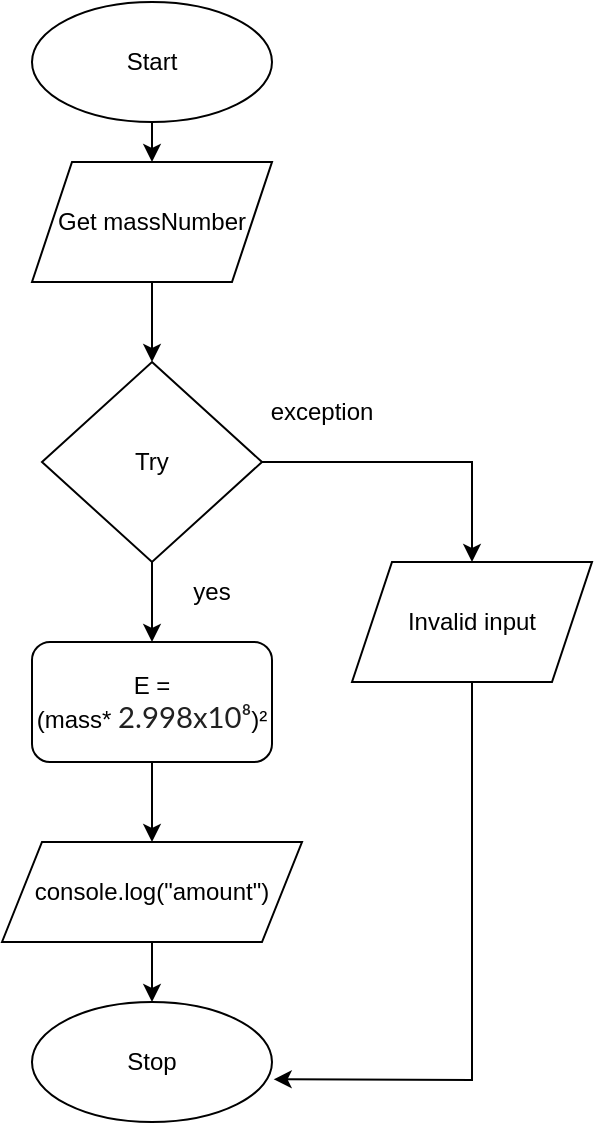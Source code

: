 <mxfile>
    <diagram id="2CCKWg8exkZoqCpP0C4-" name="Page-1">
        <mxGraphModel dx="594" dy="561" grid="1" gridSize="10" guides="1" tooltips="1" connect="1" arrows="1" fold="1" page="1" pageScale="1" pageWidth="827" pageHeight="1169" math="0" shadow="0">
            <root>
                <mxCell id="0"/>
                <mxCell id="1" parent="0"/>
                <mxCell id="5" value="" style="edgeStyle=none;html=1;" parent="1" source="2" target="4" edge="1">
                    <mxGeometry relative="1" as="geometry"/>
                </mxCell>
                <mxCell id="2" value="Start" style="ellipse;whiteSpace=wrap;html=1;" parent="1" vertex="1">
                    <mxGeometry x="100" y="70" width="120" height="60" as="geometry"/>
                </mxCell>
                <mxCell id="3" value="Stop" style="ellipse;whiteSpace=wrap;html=1;" parent="1" vertex="1">
                    <mxGeometry x="100" y="570" width="120" height="60" as="geometry"/>
                </mxCell>
                <mxCell id="27" value="" style="edgeStyle=none;rounded=0;html=1;" edge="1" parent="1" source="4" target="20">
                    <mxGeometry relative="1" as="geometry"/>
                </mxCell>
                <mxCell id="4" value="Get massNumber" style="shape=parallelogram;perimeter=parallelogramPerimeter;whiteSpace=wrap;html=1;fixedSize=1;" parent="1" vertex="1">
                    <mxGeometry x="100" y="150" width="120" height="60" as="geometry"/>
                </mxCell>
                <mxCell id="15" value="" style="edgeStyle=none;html=1;" parent="1" source="13" target="3" edge="1">
                    <mxGeometry relative="1" as="geometry"/>
                </mxCell>
                <mxCell id="13" value="console.log(&quot;amount&quot;)" style="shape=parallelogram;perimeter=parallelogramPerimeter;whiteSpace=wrap;html=1;fixedSize=1;" parent="1" vertex="1">
                    <mxGeometry x="85" y="490" width="150" height="50" as="geometry"/>
                </mxCell>
                <mxCell id="23" style="edgeStyle=none;html=1;entryX=0.5;entryY=0;entryDx=0;entryDy=0;rounded=0;" edge="1" parent="1" source="20" target="22">
                    <mxGeometry relative="1" as="geometry">
                        <Array as="points">
                            <mxPoint x="320" y="300"/>
                        </Array>
                    </mxGeometry>
                </mxCell>
                <mxCell id="28" value="" style="edgeStyle=none;rounded=0;html=1;" edge="1" parent="1" source="20" target="26">
                    <mxGeometry relative="1" as="geometry"/>
                </mxCell>
                <mxCell id="20" value="Try" style="rhombus;whiteSpace=wrap;html=1;" vertex="1" parent="1">
                    <mxGeometry x="105" y="250" width="110" height="100" as="geometry"/>
                </mxCell>
                <mxCell id="24" style="edgeStyle=none;rounded=0;html=1;entryX=1.007;entryY=0.644;entryDx=0;entryDy=0;entryPerimeter=0;" edge="1" parent="1" source="22" target="3">
                    <mxGeometry relative="1" as="geometry">
                        <Array as="points">
                            <mxPoint x="320" y="609"/>
                        </Array>
                    </mxGeometry>
                </mxCell>
                <mxCell id="22" value="Invalid input" style="shape=parallelogram;perimeter=parallelogramPerimeter;whiteSpace=wrap;html=1;fixedSize=1;" vertex="1" parent="1">
                    <mxGeometry x="260" y="350" width="120" height="60" as="geometry"/>
                </mxCell>
                <mxCell id="25" value="exception" style="text;html=1;strokeColor=none;fillColor=none;align=center;verticalAlign=middle;whiteSpace=wrap;rounded=0;" vertex="1" parent="1">
                    <mxGeometry x="215" y="260" width="60" height="30" as="geometry"/>
                </mxCell>
                <mxCell id="30" value="" style="edgeStyle=none;rounded=0;html=1;" edge="1" parent="1" source="26" target="13">
                    <mxGeometry relative="1" as="geometry"/>
                </mxCell>
                <mxCell id="26" value="E = (mass*&amp;nbsp;&lt;span style=&quot;color: rgb(33 , 33 , 33) ; font-family: &amp;#34;lato&amp;#34; , sans-serif ; font-size: 14.667px ; text-align: left&quot;&gt;2.998x10⁸&lt;/span&gt;)²" style="rounded=1;whiteSpace=wrap;html=1;" vertex="1" parent="1">
                    <mxGeometry x="100" y="390" width="120" height="60" as="geometry"/>
                </mxCell>
                <mxCell id="29" value="yes" style="text;html=1;strokeColor=none;fillColor=none;align=center;verticalAlign=middle;whiteSpace=wrap;rounded=0;" vertex="1" parent="1">
                    <mxGeometry x="160" y="350" width="60" height="30" as="geometry"/>
                </mxCell>
            </root>
        </mxGraphModel>
    </diagram>
</mxfile>